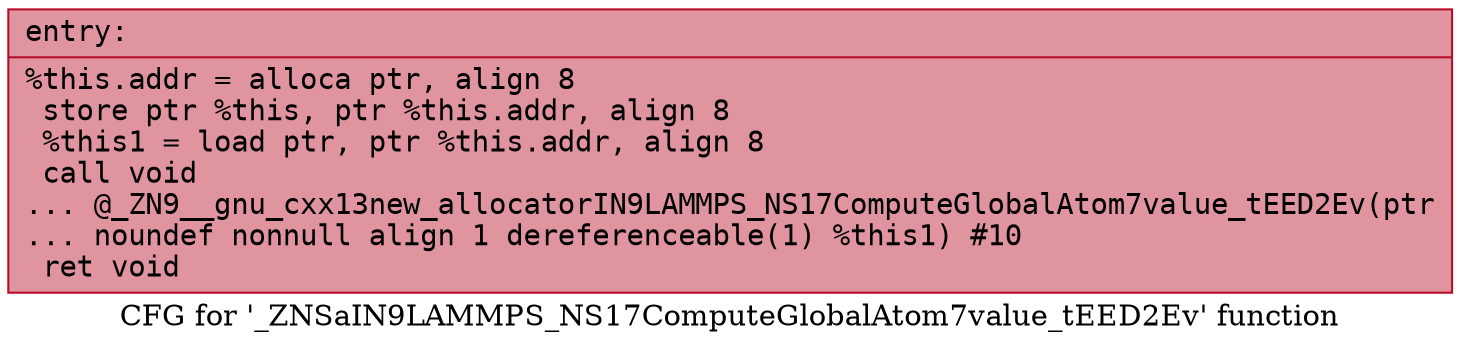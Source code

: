digraph "CFG for '_ZNSaIN9LAMMPS_NS17ComputeGlobalAtom7value_tEED2Ev' function" {
	label="CFG for '_ZNSaIN9LAMMPS_NS17ComputeGlobalAtom7value_tEED2Ev' function";

	Node0x56131eadd290 [shape=record,color="#b70d28ff", style=filled, fillcolor="#b70d2870" fontname="Courier",label="{entry:\l|  %this.addr = alloca ptr, align 8\l  store ptr %this, ptr %this.addr, align 8\l  %this1 = load ptr, ptr %this.addr, align 8\l  call void\l... @_ZN9__gnu_cxx13new_allocatorIN9LAMMPS_NS17ComputeGlobalAtom7value_tEED2Ev(ptr\l... noundef nonnull align 1 dereferenceable(1) %this1) #10\l  ret void\l}"];
}
